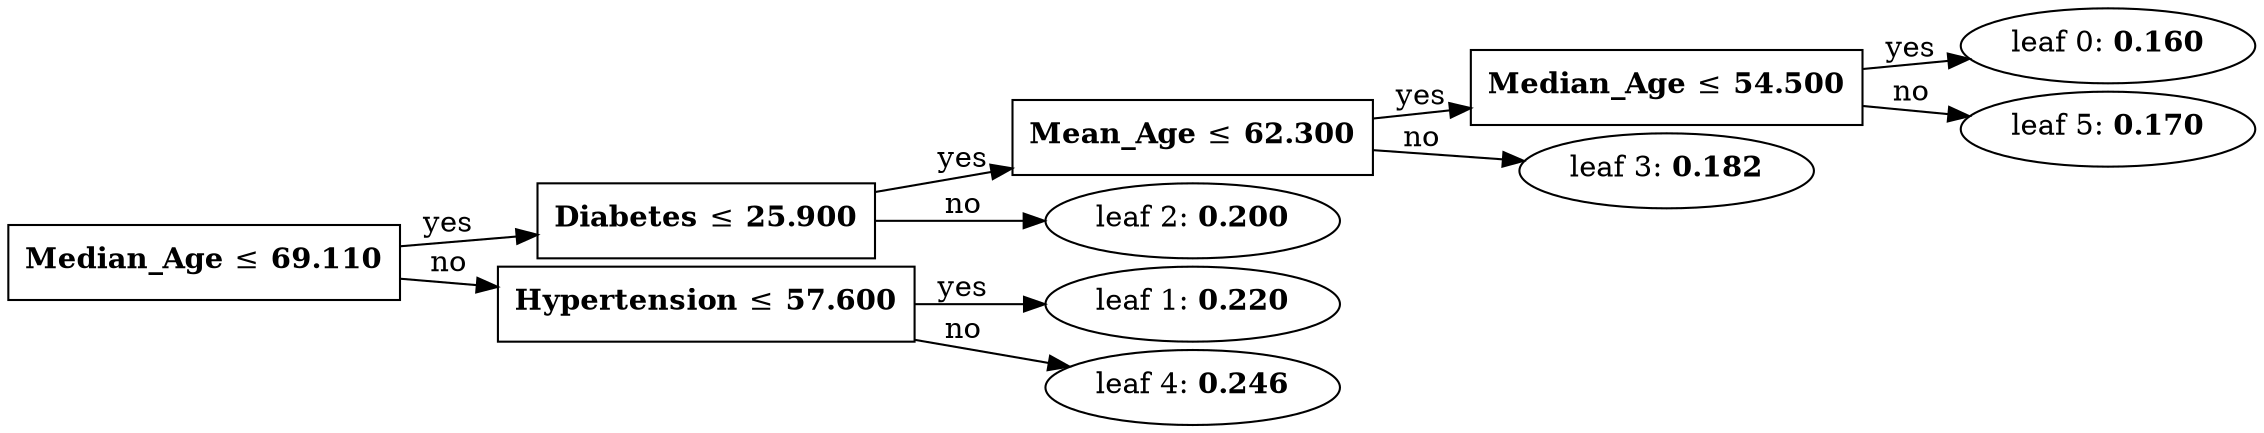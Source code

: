 digraph Tree {
	graph [nodesep=0.05 rankdir=LR ranksep=0.3]
	split0 [label=<<B>Median_Age</B> &#8804; <B>69.110</B>> fillcolor=white shape=rectangle style=""]
	split1 [label=<<B>Diabetes</B> &#8804; <B>25.900</B>> fillcolor=white shape=rectangle style=""]
	split2 [label=<<B>Mean_Age</B> &#8804; <B>62.300</B>> fillcolor=white shape=rectangle style=""]
	split4 [label=<<B>Median_Age</B> &#8804; <B>54.500</B>> fillcolor=white shape=rectangle style=""]
	leaf0 [label=<leaf 0: <B>0.160</B>>]
	split4 -> leaf0 [label=yes]
	leaf5 [label=<leaf 5: <B>0.170</B>>]
	split4 -> leaf5 [label=no]
	split2 -> split4 [label=yes]
	leaf3 [label=<leaf 3: <B>0.182</B>>]
	split2 -> leaf3 [label=no]
	split1 -> split2 [label=yes]
	leaf2 [label=<leaf 2: <B>0.200</B>>]
	split1 -> leaf2 [label=no]
	split0 -> split1 [label=yes]
	split3 [label=<<B>Hypertension</B> &#8804; <B>57.600</B>> fillcolor=white shape=rectangle style=""]
	leaf1 [label=<leaf 1: <B>0.220</B>>]
	split3 -> leaf1 [label=yes]
	leaf4 [label=<leaf 4: <B>0.246</B>>]
	split3 -> leaf4 [label=no]
	split0 -> split3 [label=no]
}
